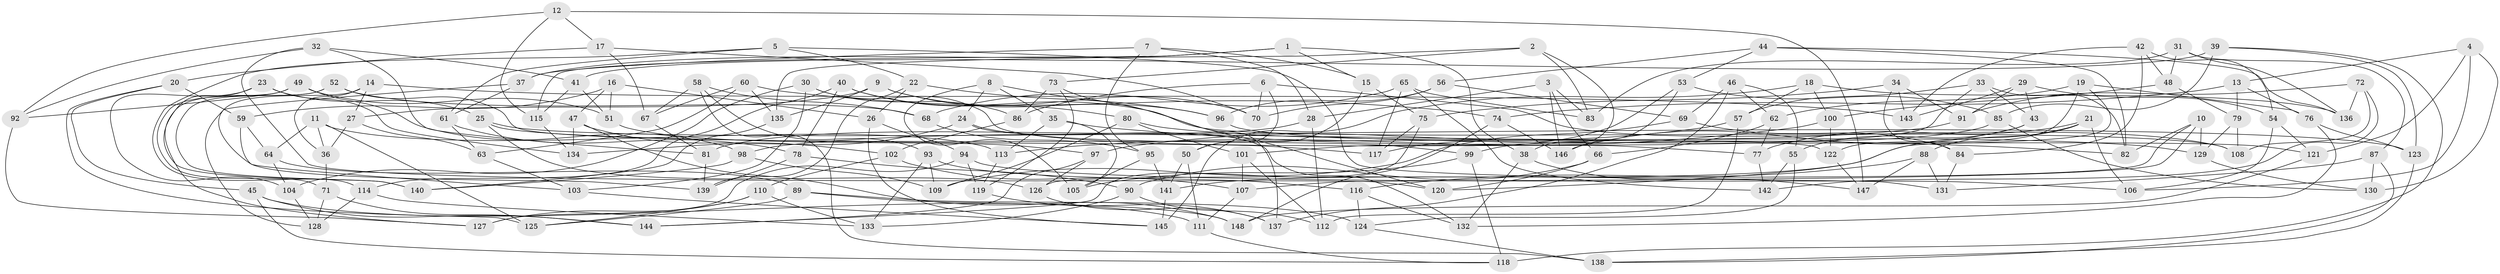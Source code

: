 // Generated by graph-tools (version 1.1) at 2025/11/02/27/25 16:11:50]
// undirected, 148 vertices, 296 edges
graph export_dot {
graph [start="1"]
  node [color=gray90,style=filled];
  1;
  2;
  3;
  4;
  5;
  6;
  7;
  8;
  9;
  10;
  11;
  12;
  13;
  14;
  15;
  16;
  17;
  18;
  19;
  20;
  21;
  22;
  23;
  24;
  25;
  26;
  27;
  28;
  29;
  30;
  31;
  32;
  33;
  34;
  35;
  36;
  37;
  38;
  39;
  40;
  41;
  42;
  43;
  44;
  45;
  46;
  47;
  48;
  49;
  50;
  51;
  52;
  53;
  54;
  55;
  56;
  57;
  58;
  59;
  60;
  61;
  62;
  63;
  64;
  65;
  66;
  67;
  68;
  69;
  70;
  71;
  72;
  73;
  74;
  75;
  76;
  77;
  78;
  79;
  80;
  81;
  82;
  83;
  84;
  85;
  86;
  87;
  88;
  89;
  90;
  91;
  92;
  93;
  94;
  95;
  96;
  97;
  98;
  99;
  100;
  101;
  102;
  103;
  104;
  105;
  106;
  107;
  108;
  109;
  110;
  111;
  112;
  113;
  114;
  115;
  116;
  117;
  118;
  119;
  120;
  121;
  122;
  123;
  124;
  125;
  126;
  127;
  128;
  129;
  130;
  131;
  132;
  133;
  134;
  135;
  136;
  137;
  138;
  139;
  140;
  141;
  142;
  143;
  144;
  145;
  146;
  147;
  148;
  1 -- 37;
  1 -- 115;
  1 -- 38;
  1 -- 15;
  2 -- 83;
  2 -- 38;
  2 -- 135;
  2 -- 73;
  3 -- 83;
  3 -- 146;
  3 -- 66;
  3 -- 28;
  4 -- 121;
  4 -- 106;
  4 -- 13;
  4 -- 130;
  5 -- 61;
  5 -- 131;
  5 -- 22;
  5 -- 114;
  6 -- 86;
  6 -- 108;
  6 -- 70;
  6 -- 50;
  7 -- 95;
  7 -- 28;
  7 -- 37;
  7 -- 15;
  8 -- 35;
  8 -- 24;
  8 -- 120;
  8 -- 105;
  9 -- 70;
  9 -- 27;
  9 -- 135;
  9 -- 96;
  10 -- 107;
  10 -- 82;
  10 -- 129;
  10 -- 126;
  11 -- 64;
  11 -- 125;
  11 -- 113;
  11 -- 36;
  12 -- 17;
  12 -- 92;
  12 -- 147;
  12 -- 115;
  13 -- 74;
  13 -- 79;
  13 -- 76;
  14 -- 27;
  14 -- 139;
  14 -- 36;
  14 -- 143;
  15 -- 75;
  15 -- 50;
  16 -- 26;
  16 -- 59;
  16 -- 51;
  16 -- 47;
  17 -- 20;
  17 -- 70;
  17 -- 67;
  18 -- 145;
  18 -- 136;
  18 -- 57;
  18 -- 100;
  19 -- 76;
  19 -- 122;
  19 -- 141;
  19 -- 62;
  20 -- 59;
  20 -- 45;
  20 -- 125;
  21 -- 77;
  21 -- 106;
  21 -- 88;
  21 -- 120;
  22 -- 139;
  22 -- 96;
  22 -- 26;
  23 -- 140;
  23 -- 134;
  23 -- 104;
  23 -- 25;
  24 -- 99;
  24 -- 134;
  24 -- 132;
  25 -- 117;
  25 -- 126;
  25 -- 123;
  26 -- 94;
  26 -- 145;
  27 -- 36;
  27 -- 63;
  28 -- 112;
  28 -- 81;
  29 -- 54;
  29 -- 91;
  29 -- 143;
  29 -- 43;
  30 -- 86;
  30 -- 77;
  30 -- 104;
  30 -- 103;
  31 -- 136;
  31 -- 87;
  31 -- 83;
  31 -- 48;
  32 -- 92;
  32 -- 41;
  32 -- 81;
  32 -- 120;
  33 -- 101;
  33 -- 57;
  33 -- 82;
  33 -- 43;
  34 -- 143;
  34 -- 91;
  34 -- 75;
  34 -- 84;
  35 -- 82;
  35 -- 105;
  35 -- 113;
  36 -- 71;
  37 -- 61;
  37 -- 128;
  38 -- 147;
  38 -- 132;
  39 -- 123;
  39 -- 85;
  39 -- 41;
  39 -- 118;
  40 -- 108;
  40 -- 78;
  40 -- 114;
  40 -- 80;
  41 -- 115;
  41 -- 51;
  42 -- 48;
  42 -- 84;
  42 -- 143;
  42 -- 54;
  43 -- 146;
  43 -- 55;
  44 -- 82;
  44 -- 136;
  44 -- 56;
  44 -- 53;
  45 -- 118;
  45 -- 144;
  45 -- 111;
  46 -- 69;
  46 -- 62;
  46 -- 55;
  46 -- 137;
  47 -- 102;
  47 -- 148;
  47 -- 134;
  48 -- 100;
  48 -- 79;
  49 -- 92;
  49 -- 51;
  49 -- 71;
  49 -- 98;
  50 -- 141;
  50 -- 111;
  51 -- 97;
  52 -- 122;
  52 -- 68;
  52 -- 140;
  52 -- 127;
  53 -- 146;
  53 -- 85;
  53 -- 117;
  54 -- 121;
  54 -- 106;
  55 -- 124;
  55 -- 142;
  56 -- 70;
  56 -- 96;
  56 -- 69;
  57 -- 97;
  57 -- 112;
  58 -- 68;
  58 -- 93;
  58 -- 67;
  58 -- 138;
  59 -- 103;
  59 -- 64;
  60 -- 74;
  60 -- 63;
  60 -- 67;
  60 -- 135;
  61 -- 78;
  61 -- 63;
  62 -- 66;
  62 -- 77;
  63 -- 103;
  64 -- 89;
  64 -- 104;
  65 -- 142;
  65 -- 117;
  65 -- 68;
  65 -- 83;
  66 -- 90;
  66 -- 120;
  67 -- 81;
  68 -- 95;
  69 -- 109;
  69 -- 84;
  71 -- 144;
  71 -- 128;
  72 -- 91;
  72 -- 142;
  72 -- 108;
  72 -- 136;
  73 -- 137;
  73 -- 86;
  73 -- 119;
  74 -- 146;
  74 -- 148;
  75 -- 144;
  75 -- 117;
  76 -- 123;
  76 -- 132;
  77 -- 142;
  78 -- 90;
  78 -- 139;
  79 -- 129;
  79 -- 108;
  80 -- 129;
  80 -- 101;
  80 -- 109;
  81 -- 139;
  84 -- 131;
  85 -- 99;
  85 -- 130;
  86 -- 102;
  87 -- 138;
  87 -- 131;
  87 -- 130;
  88 -- 116;
  88 -- 131;
  88 -- 147;
  89 -- 124;
  89 -- 148;
  89 -- 125;
  90 -- 133;
  90 -- 112;
  91 -- 98;
  92 -- 127;
  93 -- 116;
  93 -- 133;
  93 -- 109;
  94 -- 127;
  94 -- 119;
  94 -- 106;
  95 -- 105;
  95 -- 141;
  96 -- 121;
  97 -- 126;
  97 -- 144;
  98 -- 140;
  98 -- 109;
  99 -- 105;
  99 -- 118;
  100 -- 113;
  100 -- 122;
  101 -- 107;
  101 -- 112;
  102 -- 107;
  102 -- 110;
  103 -- 145;
  104 -- 128;
  107 -- 111;
  110 -- 125;
  110 -- 133;
  110 -- 127;
  111 -- 118;
  113 -- 119;
  114 -- 128;
  114 -- 133;
  115 -- 134;
  116 -- 124;
  116 -- 132;
  119 -- 137;
  121 -- 148;
  122 -- 147;
  123 -- 138;
  124 -- 138;
  126 -- 137;
  129 -- 130;
  135 -- 140;
  141 -- 145;
}
